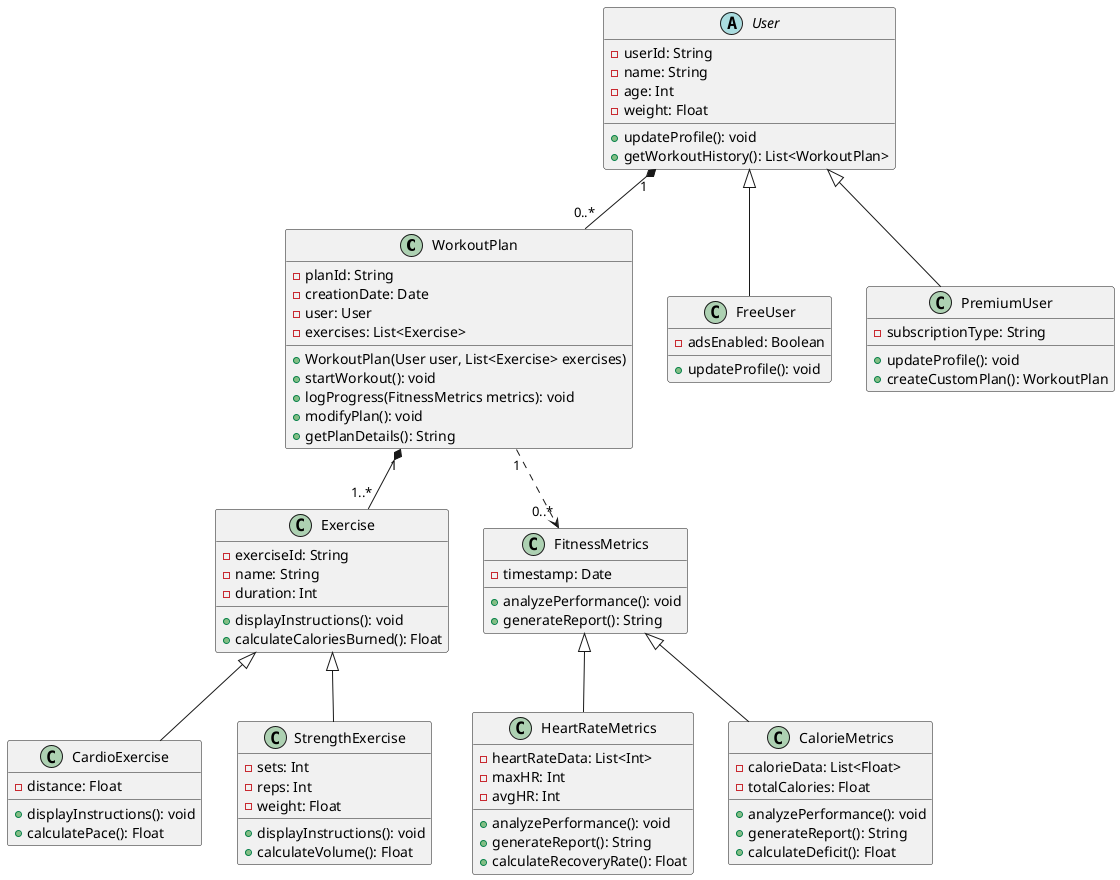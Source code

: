 :

#corrected model
```plantuml
@startuml
class WorkoutPlan {
    - planId: String
    - creationDate: Date
    - user: User
    - exercises: List<Exercise>
    + WorkoutPlan(User user, List<Exercise> exercises)
    + startWorkout(): void
    + logProgress(FitnessMetrics metrics): void
    + modifyPlan(): void
    + getPlanDetails(): String
}

abstract class User {
    - userId: String
    - name: String
    - age: Int
    - weight: Float
    + updateProfile(): void
    + getWorkoutHistory(): List<WorkoutPlan>
}

class Exercise {
    - exerciseId: String
    - name: String
    - duration: Int
    + displayInstructions(): void
    + calculateCaloriesBurned(): Float
}

class FitnessMetrics {
    - timestamp: Date
    + analyzePerformance(): void
    + generateReport(): String
}

class FreeUser {
    - adsEnabled: Boolean
    + updateProfile(): void
}

class PremiumUser {
    - subscriptionType: String
    + updateProfile(): void
    + createCustomPlan(): WorkoutPlan
}

class CardioExercise {
    - distance: Float
    + displayInstructions(): void
    + calculatePace(): Float
}

class StrengthExercise {
    - sets: Int
    - reps: Int
    - weight: Float
    + displayInstructions(): void
    + calculateVolume(): Float
}

class HeartRateMetrics {
    - heartRateData: List<Int>
    - maxHR: Int
    - avgHR: Int
    + analyzePerformance(): void
    + generateReport(): String
    + calculateRecoveryRate(): Float
}

class CalorieMetrics {
    - calorieData: List<Float>
    - totalCalories: Float
    + analyzePerformance(): void
    + generateReport(): String
    + calculateDeficit(): Float
}

User "1" *-- "0..*" WorkoutPlan
WorkoutPlan "1" *-- "1..*" Exercise
WorkoutPlan "1" ..> "0..*" FitnessMetrics
User <|-- FreeUser
User <|-- PremiumUser
Exercise <|-- CardioExercise
Exercise <|-- StrengthExercise
FitnessMetrics <|-- HeartRateMetrics
FitnessMetrics <|-- CalorieMetrics
@enduml
